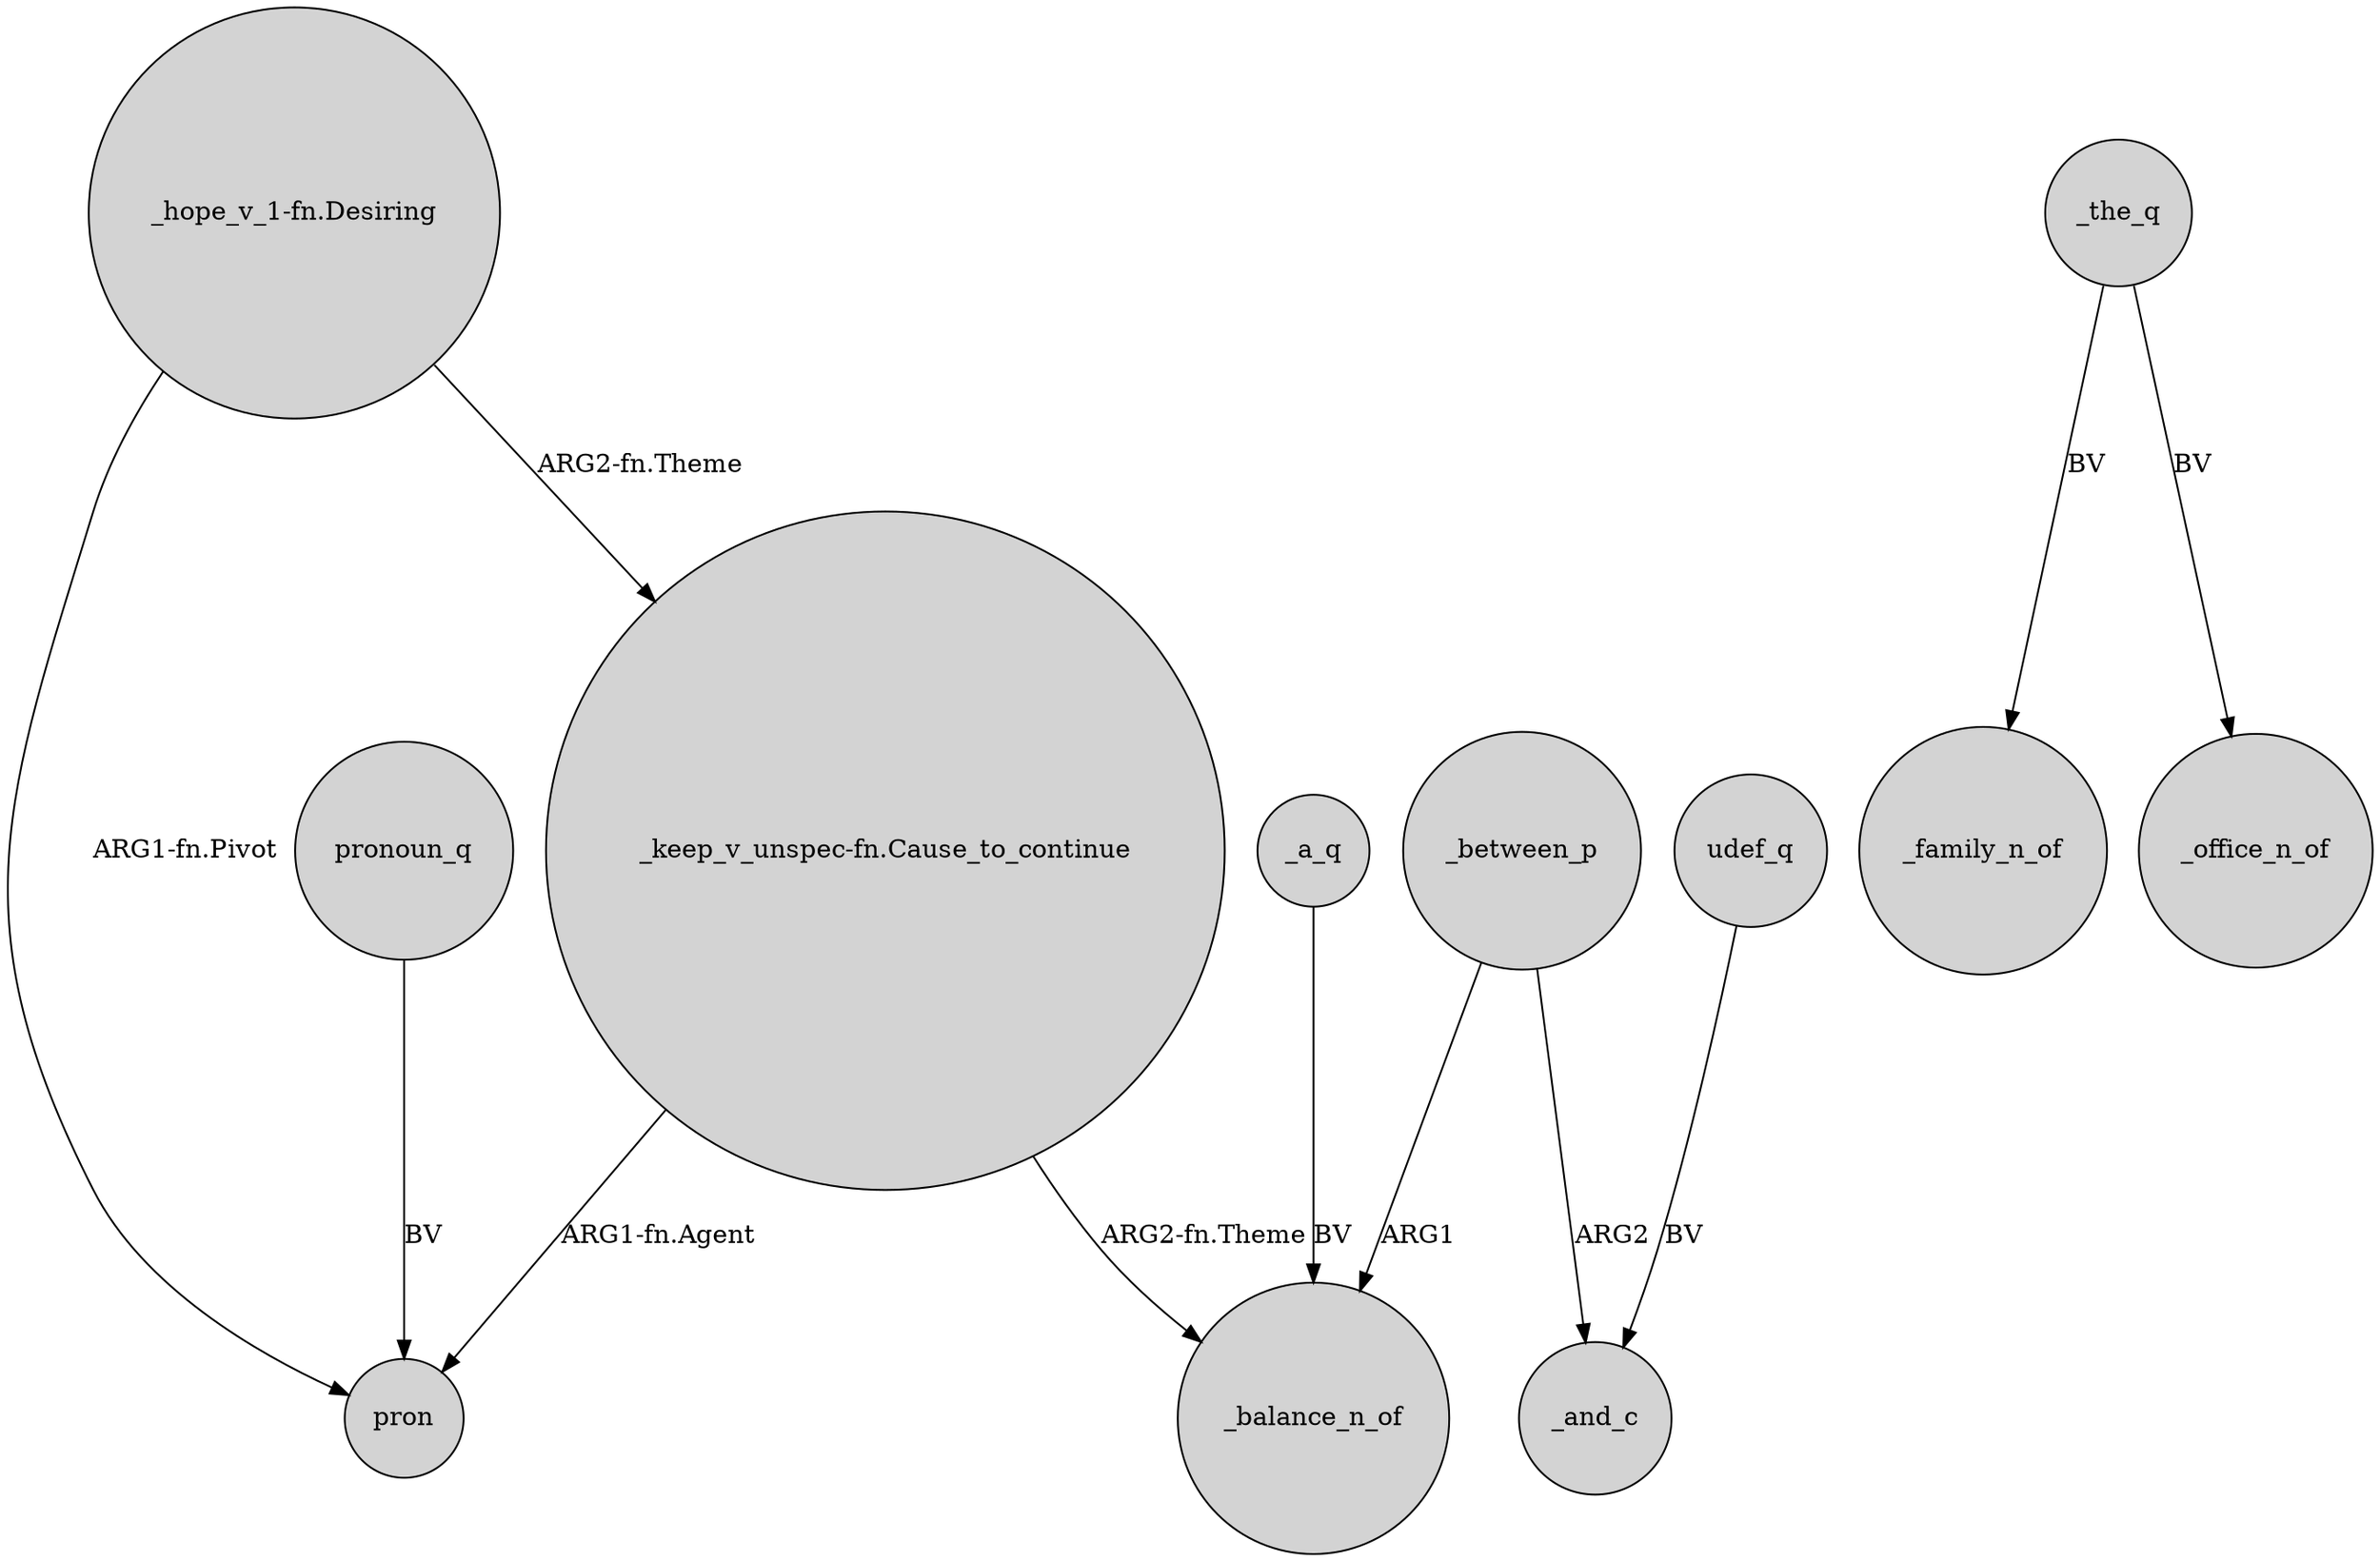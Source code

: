 digraph {
	node [shape=circle style=filled]
	"_hope_v_1-fn.Desiring" -> pron [label="ARG1-fn.Pivot"]
	_the_q -> _family_n_of [label=BV]
	"_hope_v_1-fn.Desiring" -> "_keep_v_unspec-fn.Cause_to_continue" [label="ARG2-fn.Theme"]
	"_keep_v_unspec-fn.Cause_to_continue" -> _balance_n_of [label="ARG2-fn.Theme"]
	_between_p -> _and_c [label=ARG2]
	_a_q -> _balance_n_of [label=BV]
	_between_p -> _balance_n_of [label=ARG1]
	udef_q -> _and_c [label=BV]
	_the_q -> _office_n_of [label=BV]
	"_keep_v_unspec-fn.Cause_to_continue" -> pron [label="ARG1-fn.Agent"]
	pronoun_q -> pron [label=BV]
}
